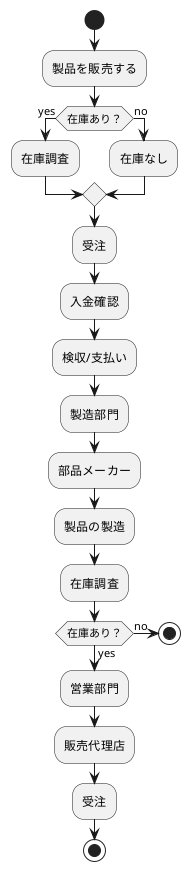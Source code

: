 @startuml
start
:製品を販売する;
if (在庫あり？) then (yes)
  :在庫調査;
else (no)
  :在庫なし;
endif
:受注;
:入金確認;
:検収/支払い;
:製造部門;
:部品メーカー;
:製品の製造;
:在庫調査;
if (在庫あり？) then (yes)
  :営業部門;
  :販売代理店;
  :受注;
else (no)
  stop
endif
stop
@enduml